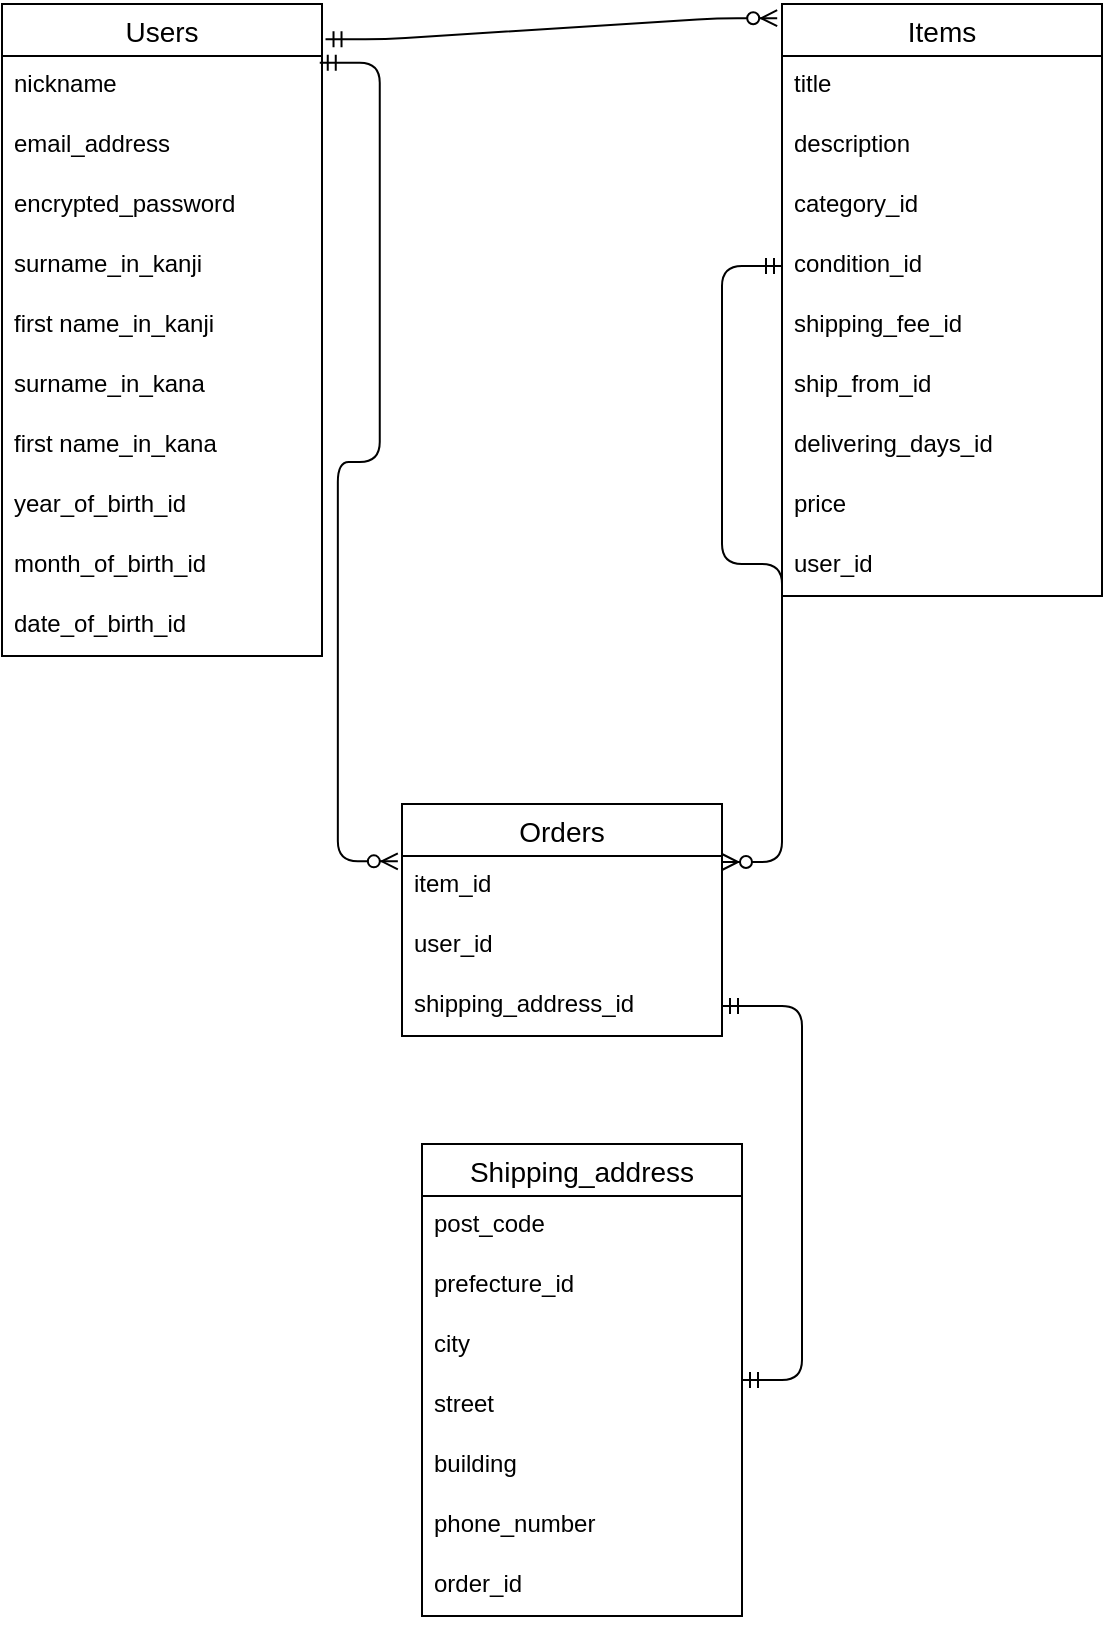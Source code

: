 <mxfile>
    <diagram id="ayw52bPFDG6S0FPrYWIJ" name="ページ1">
        <mxGraphModel dx="1141" dy="871" grid="1" gridSize="10" guides="1" tooltips="1" connect="1" arrows="1" fold="1" page="1" pageScale="1" pageWidth="827" pageHeight="1169" math="0" shadow="0">
            <root>
                <mxCell id="0"/>
                <mxCell id="1" parent="0"/>
                <mxCell id="rl6nNHg8eyKkrEJAim1M-1" value="Users" style="swimlane;fontStyle=0;childLayout=stackLayout;horizontal=1;startSize=26;horizontalStack=0;resizeParent=1;resizeParentMax=0;resizeLast=0;collapsible=1;marginBottom=0;align=center;fontSize=14;" parent="1" vertex="1">
                    <mxGeometry x="70" y="330" width="160" height="326" as="geometry"/>
                </mxCell>
                <mxCell id="rl6nNHg8eyKkrEJAim1M-2" value="nickname" style="text;strokeColor=none;fillColor=none;spacingLeft=4;spacingRight=4;overflow=hidden;rotatable=0;points=[[0,0.5],[1,0.5]];portConstraint=eastwest;fontSize=12;" parent="rl6nNHg8eyKkrEJAim1M-1" vertex="1">
                    <mxGeometry y="26" width="160" height="30" as="geometry"/>
                </mxCell>
                <mxCell id="rl6nNHg8eyKkrEJAim1M-3" value="email_address " style="text;strokeColor=none;fillColor=none;spacingLeft=4;spacingRight=4;overflow=hidden;rotatable=0;points=[[0,0.5],[1,0.5]];portConstraint=eastwest;fontSize=12;" parent="rl6nNHg8eyKkrEJAim1M-1" vertex="1">
                    <mxGeometry y="56" width="160" height="30" as="geometry"/>
                </mxCell>
                <mxCell id="rl6nNHg8eyKkrEJAim1M-4" value="encrypted_password" style="text;strokeColor=none;fillColor=none;spacingLeft=4;spacingRight=4;overflow=hidden;rotatable=0;points=[[0,0.5],[1,0.5]];portConstraint=eastwest;fontSize=12;" parent="rl6nNHg8eyKkrEJAim1M-1" vertex="1">
                    <mxGeometry y="86" width="160" height="30" as="geometry"/>
                </mxCell>
                <mxCell id="rl6nNHg8eyKkrEJAim1M-20" value="surname_in_kanji" style="text;strokeColor=none;fillColor=none;spacingLeft=4;spacingRight=4;overflow=hidden;rotatable=0;points=[[0,0.5],[1,0.5]];portConstraint=eastwest;fontSize=12;" parent="rl6nNHg8eyKkrEJAim1M-1" vertex="1">
                    <mxGeometry y="116" width="160" height="30" as="geometry"/>
                </mxCell>
                <mxCell id="rl6nNHg8eyKkrEJAim1M-21" value="first name_in_kanji" style="text;strokeColor=none;fillColor=none;spacingLeft=4;spacingRight=4;overflow=hidden;rotatable=0;points=[[0,0.5],[1,0.5]];portConstraint=eastwest;fontSize=12;" parent="rl6nNHg8eyKkrEJAim1M-1" vertex="1">
                    <mxGeometry y="146" width="160" height="30" as="geometry"/>
                </mxCell>
                <mxCell id="rl6nNHg8eyKkrEJAim1M-23" value="surname_in_kana" style="text;strokeColor=none;fillColor=none;spacingLeft=4;spacingRight=4;overflow=hidden;rotatable=0;points=[[0,0.5],[1,0.5]];portConstraint=eastwest;fontSize=12;" parent="rl6nNHg8eyKkrEJAim1M-1" vertex="1">
                    <mxGeometry y="176" width="160" height="30" as="geometry"/>
                </mxCell>
                <mxCell id="rl6nNHg8eyKkrEJAim1M-22" value="first name_in_kana" style="text;strokeColor=none;fillColor=none;spacingLeft=4;spacingRight=4;overflow=hidden;rotatable=0;points=[[0,0.5],[1,0.5]];portConstraint=eastwest;fontSize=12;" parent="rl6nNHg8eyKkrEJAim1M-1" vertex="1">
                    <mxGeometry y="206" width="160" height="30" as="geometry"/>
                </mxCell>
                <mxCell id="rl6nNHg8eyKkrEJAim1M-19" value="year_of_birth_id" style="text;strokeColor=none;fillColor=none;spacingLeft=4;spacingRight=4;overflow=hidden;rotatable=0;points=[[0,0.5],[1,0.5]];portConstraint=eastwest;fontSize=12;" parent="rl6nNHg8eyKkrEJAim1M-1" vertex="1">
                    <mxGeometry y="236" width="160" height="30" as="geometry"/>
                </mxCell>
                <mxCell id="25" value="month_of_birth_id" style="text;strokeColor=none;fillColor=none;spacingLeft=4;spacingRight=4;overflow=hidden;rotatable=0;points=[[0,0.5],[1,0.5]];portConstraint=eastwest;fontSize=12;" vertex="1" parent="rl6nNHg8eyKkrEJAim1M-1">
                    <mxGeometry y="266" width="160" height="30" as="geometry"/>
                </mxCell>
                <mxCell id="24" value="date_of_birth_id" style="text;strokeColor=none;fillColor=none;spacingLeft=4;spacingRight=4;overflow=hidden;rotatable=0;points=[[0,0.5],[1,0.5]];portConstraint=eastwest;fontSize=12;" vertex="1" parent="rl6nNHg8eyKkrEJAim1M-1">
                    <mxGeometry y="296" width="160" height="30" as="geometry"/>
                </mxCell>
                <mxCell id="rl6nNHg8eyKkrEJAim1M-5" value="Items" style="swimlane;fontStyle=0;childLayout=stackLayout;horizontal=1;startSize=26;horizontalStack=0;resizeParent=1;resizeParentMax=0;resizeLast=0;collapsible=1;marginBottom=0;align=center;fontSize=14;" parent="1" vertex="1">
                    <mxGeometry x="460" y="330" width="160" height="296" as="geometry"/>
                </mxCell>
                <mxCell id="rl6nNHg8eyKkrEJAim1M-6" value="title" style="text;strokeColor=none;fillColor=none;spacingLeft=4;spacingRight=4;overflow=hidden;rotatable=0;points=[[0,0.5],[1,0.5]];portConstraint=eastwest;fontSize=12;" parent="rl6nNHg8eyKkrEJAim1M-5" vertex="1">
                    <mxGeometry y="26" width="160" height="30" as="geometry"/>
                </mxCell>
                <mxCell id="rl6nNHg8eyKkrEJAim1M-7" value="description" style="text;strokeColor=none;fillColor=none;spacingLeft=4;spacingRight=4;overflow=hidden;rotatable=0;points=[[0,0.5],[1,0.5]];portConstraint=eastwest;fontSize=12;" parent="rl6nNHg8eyKkrEJAim1M-5" vertex="1">
                    <mxGeometry y="56" width="160" height="30" as="geometry"/>
                </mxCell>
                <mxCell id="rl6nNHg8eyKkrEJAim1M-8" value="category_id" style="text;strokeColor=none;fillColor=none;spacingLeft=4;spacingRight=4;overflow=hidden;rotatable=0;points=[[0,0.5],[1,0.5]];portConstraint=eastwest;fontSize=12;" parent="rl6nNHg8eyKkrEJAim1M-5" vertex="1">
                    <mxGeometry y="86" width="160" height="30" as="geometry"/>
                </mxCell>
                <mxCell id="rl6nNHg8eyKkrEJAim1M-15" value="condition_id" style="text;strokeColor=none;fillColor=none;spacingLeft=4;spacingRight=4;overflow=hidden;rotatable=0;points=[[0,0.5],[1,0.5]];portConstraint=eastwest;fontSize=12;" parent="rl6nNHg8eyKkrEJAim1M-5" vertex="1">
                    <mxGeometry y="116" width="160" height="30" as="geometry"/>
                </mxCell>
                <mxCell id="rl6nNHg8eyKkrEJAim1M-14" value="shipping_fee_id" style="text;strokeColor=none;fillColor=none;spacingLeft=4;spacingRight=4;overflow=hidden;rotatable=0;points=[[0,0.5],[1,0.5]];portConstraint=eastwest;fontSize=12;" parent="rl6nNHg8eyKkrEJAim1M-5" vertex="1">
                    <mxGeometry y="146" width="160" height="30" as="geometry"/>
                </mxCell>
                <mxCell id="rl6nNHg8eyKkrEJAim1M-16" value="ship_from_id" style="text;strokeColor=none;fillColor=none;spacingLeft=4;spacingRight=4;overflow=hidden;rotatable=0;points=[[0,0.5],[1,0.5]];portConstraint=eastwest;fontSize=12;" parent="rl6nNHg8eyKkrEJAim1M-5" vertex="1">
                    <mxGeometry y="176" width="160" height="30" as="geometry"/>
                </mxCell>
                <mxCell id="rl6nNHg8eyKkrEJAim1M-17" value="delivering_days_id" style="text;strokeColor=none;fillColor=none;spacingLeft=4;spacingRight=4;overflow=hidden;rotatable=0;points=[[0,0.5],[1,0.5]];portConstraint=eastwest;fontSize=12;" parent="rl6nNHg8eyKkrEJAim1M-5" vertex="1">
                    <mxGeometry y="206" width="160" height="30" as="geometry"/>
                </mxCell>
                <mxCell id="rl6nNHg8eyKkrEJAim1M-11" value="price" style="text;strokeColor=none;fillColor=none;spacingLeft=4;spacingRight=4;overflow=hidden;rotatable=0;points=[[0,0.5],[1,0.5]];portConstraint=eastwest;fontSize=12;" parent="rl6nNHg8eyKkrEJAim1M-5" vertex="1">
                    <mxGeometry y="236" width="160" height="30" as="geometry"/>
                </mxCell>
                <mxCell id="26" value="user_id" style="text;strokeColor=none;fillColor=none;spacingLeft=4;spacingRight=4;overflow=hidden;rotatable=0;points=[[0,0.5],[1,0.5]];portConstraint=eastwest;fontSize=12;" vertex="1" parent="rl6nNHg8eyKkrEJAim1M-5">
                    <mxGeometry y="266" width="160" height="30" as="geometry"/>
                </mxCell>
                <mxCell id="2" value="Shipping_address" style="swimlane;fontStyle=0;childLayout=stackLayout;horizontal=1;startSize=26;horizontalStack=0;resizeParent=1;resizeParentMax=0;resizeLast=0;collapsible=1;marginBottom=0;align=center;fontSize=14;" vertex="1" parent="1">
                    <mxGeometry x="280" y="900" width="160" height="236" as="geometry"/>
                </mxCell>
                <mxCell id="3" value="post_code" style="text;strokeColor=none;fillColor=none;spacingLeft=4;spacingRight=4;overflow=hidden;rotatable=0;points=[[0,0.5],[1,0.5]];portConstraint=eastwest;fontSize=12;" vertex="1" parent="2">
                    <mxGeometry y="26" width="160" height="30" as="geometry"/>
                </mxCell>
                <mxCell id="4" value="prefecture_id" style="text;strokeColor=none;fillColor=none;spacingLeft=4;spacingRight=4;overflow=hidden;rotatable=0;points=[[0,0.5],[1,0.5]];portConstraint=eastwest;fontSize=12;" vertex="1" parent="2">
                    <mxGeometry y="56" width="160" height="30" as="geometry"/>
                </mxCell>
                <mxCell id="6" value="city" style="text;strokeColor=none;fillColor=none;spacingLeft=4;spacingRight=4;overflow=hidden;rotatable=0;points=[[0,0.5],[1,0.5]];portConstraint=eastwest;fontSize=12;" vertex="1" parent="2">
                    <mxGeometry y="86" width="160" height="30" as="geometry"/>
                </mxCell>
                <mxCell id="8" value="street" style="text;strokeColor=none;fillColor=none;spacingLeft=4;spacingRight=4;overflow=hidden;rotatable=0;points=[[0,0.5],[1,0.5]];portConstraint=eastwest;fontSize=12;" vertex="1" parent="2">
                    <mxGeometry y="116" width="160" height="30" as="geometry"/>
                </mxCell>
                <mxCell id="27" value="building" style="text;strokeColor=none;fillColor=none;spacingLeft=4;spacingRight=4;overflow=hidden;rotatable=0;points=[[0,0.5],[1,0.5]];portConstraint=eastwest;fontSize=12;" vertex="1" parent="2">
                    <mxGeometry y="146" width="160" height="30" as="geometry"/>
                </mxCell>
                <mxCell id="7" value="phone_number" style="text;strokeColor=none;fillColor=none;spacingLeft=4;spacingRight=4;overflow=hidden;rotatable=0;points=[[0,0.5],[1,0.5]];portConstraint=eastwest;fontSize=12;" vertex="1" parent="2">
                    <mxGeometry y="176" width="160" height="30" as="geometry"/>
                </mxCell>
                <mxCell id="29" value="order_id" style="text;strokeColor=none;fillColor=none;spacingLeft=4;spacingRight=4;overflow=hidden;rotatable=0;points=[[0,0.5],[1,0.5]];portConstraint=eastwest;fontSize=12;" vertex="1" parent="2">
                    <mxGeometry y="206" width="160" height="30" as="geometry"/>
                </mxCell>
                <mxCell id="13" value="" style="edgeStyle=entityRelationEdgeStyle;fontSize=12;html=1;endArrow=ERzeroToMany;startArrow=ERmandOne;entryX=-0.015;entryY=0.024;entryDx=0;entryDy=0;entryPerimeter=0;exitX=1.011;exitY=0.054;exitDx=0;exitDy=0;exitPerimeter=0;" edge="1" parent="1" source="rl6nNHg8eyKkrEJAim1M-1" target="rl6nNHg8eyKkrEJAim1M-5">
                    <mxGeometry width="100" height="100" relative="1" as="geometry">
                        <mxPoint x="200" y="710" as="sourcePoint"/>
                        <mxPoint x="300" y="610" as="targetPoint"/>
                    </mxGeometry>
                </mxCell>
                <mxCell id="14" value="Orders" style="swimlane;fontStyle=0;childLayout=stackLayout;horizontal=1;startSize=26;horizontalStack=0;resizeParent=1;resizeParentMax=0;resizeLast=0;collapsible=1;marginBottom=0;align=center;fontSize=14;" vertex="1" parent="1">
                    <mxGeometry x="270" y="730" width="160" height="116" as="geometry"/>
                </mxCell>
                <mxCell id="15" value="item_id" style="text;strokeColor=none;fillColor=none;spacingLeft=4;spacingRight=4;overflow=hidden;rotatable=0;points=[[0,0.5],[1,0.5]];portConstraint=eastwest;fontSize=12;" vertex="1" parent="14">
                    <mxGeometry y="26" width="160" height="30" as="geometry"/>
                </mxCell>
                <mxCell id="30" value="user_id" style="text;strokeColor=none;fillColor=none;spacingLeft=4;spacingRight=4;overflow=hidden;rotatable=0;points=[[0,0.5],[1,0.5]];portConstraint=eastwest;fontSize=12;" vertex="1" parent="14">
                    <mxGeometry y="56" width="160" height="30" as="geometry"/>
                </mxCell>
                <mxCell id="16" value="shipping_address_id" style="text;strokeColor=none;fillColor=none;spacingLeft=4;spacingRight=4;overflow=hidden;rotatable=0;points=[[0,0.5],[1,0.5]];portConstraint=eastwest;fontSize=12;" vertex="1" parent="14">
                    <mxGeometry y="86" width="160" height="30" as="geometry"/>
                </mxCell>
                <mxCell id="20" value="" style="edgeStyle=entityRelationEdgeStyle;fontSize=12;html=1;endArrow=ERmandOne;startArrow=ERmandOne;entryX=1;entryY=0.5;entryDx=0;entryDy=0;" edge="1" parent="1" source="2" target="16">
                    <mxGeometry width="100" height="100" relative="1" as="geometry">
                        <mxPoint x="300" y="930" as="sourcePoint"/>
                        <mxPoint x="480" y="810" as="targetPoint"/>
                    </mxGeometry>
                </mxCell>
                <mxCell id="21" value="" style="edgeStyle=entityRelationEdgeStyle;fontSize=12;html=1;endArrow=ERzeroToMany;startArrow=ERmandOne;exitX=0;exitY=0.5;exitDx=0;exitDy=0;entryX=1;entryY=0.25;entryDx=0;entryDy=0;" edge="1" parent="1" source="rl6nNHg8eyKkrEJAim1M-15" target="14">
                    <mxGeometry width="100" height="100" relative="1" as="geometry">
                        <mxPoint x="140" y="760" as="sourcePoint"/>
                        <mxPoint x="580" y="770" as="targetPoint"/>
                    </mxGeometry>
                </mxCell>
                <mxCell id="22" value="" style="edgeStyle=entityRelationEdgeStyle;fontSize=12;html=1;endArrow=ERzeroToMany;startArrow=ERmandOne;entryX=-0.013;entryY=0.089;entryDx=0;entryDy=0;entryPerimeter=0;exitX=0.993;exitY=0.09;exitDx=0;exitDy=0;exitPerimeter=0;" edge="1" parent="1" source="rl6nNHg8eyKkrEJAim1M-1" target="15">
                    <mxGeometry width="100" height="100" relative="1" as="geometry">
                        <mxPoint x="290" y="570" as="sourcePoint"/>
                        <mxPoint x="240" y="660" as="targetPoint"/>
                    </mxGeometry>
                </mxCell>
            </root>
        </mxGraphModel>
    </diagram>
</mxfile>